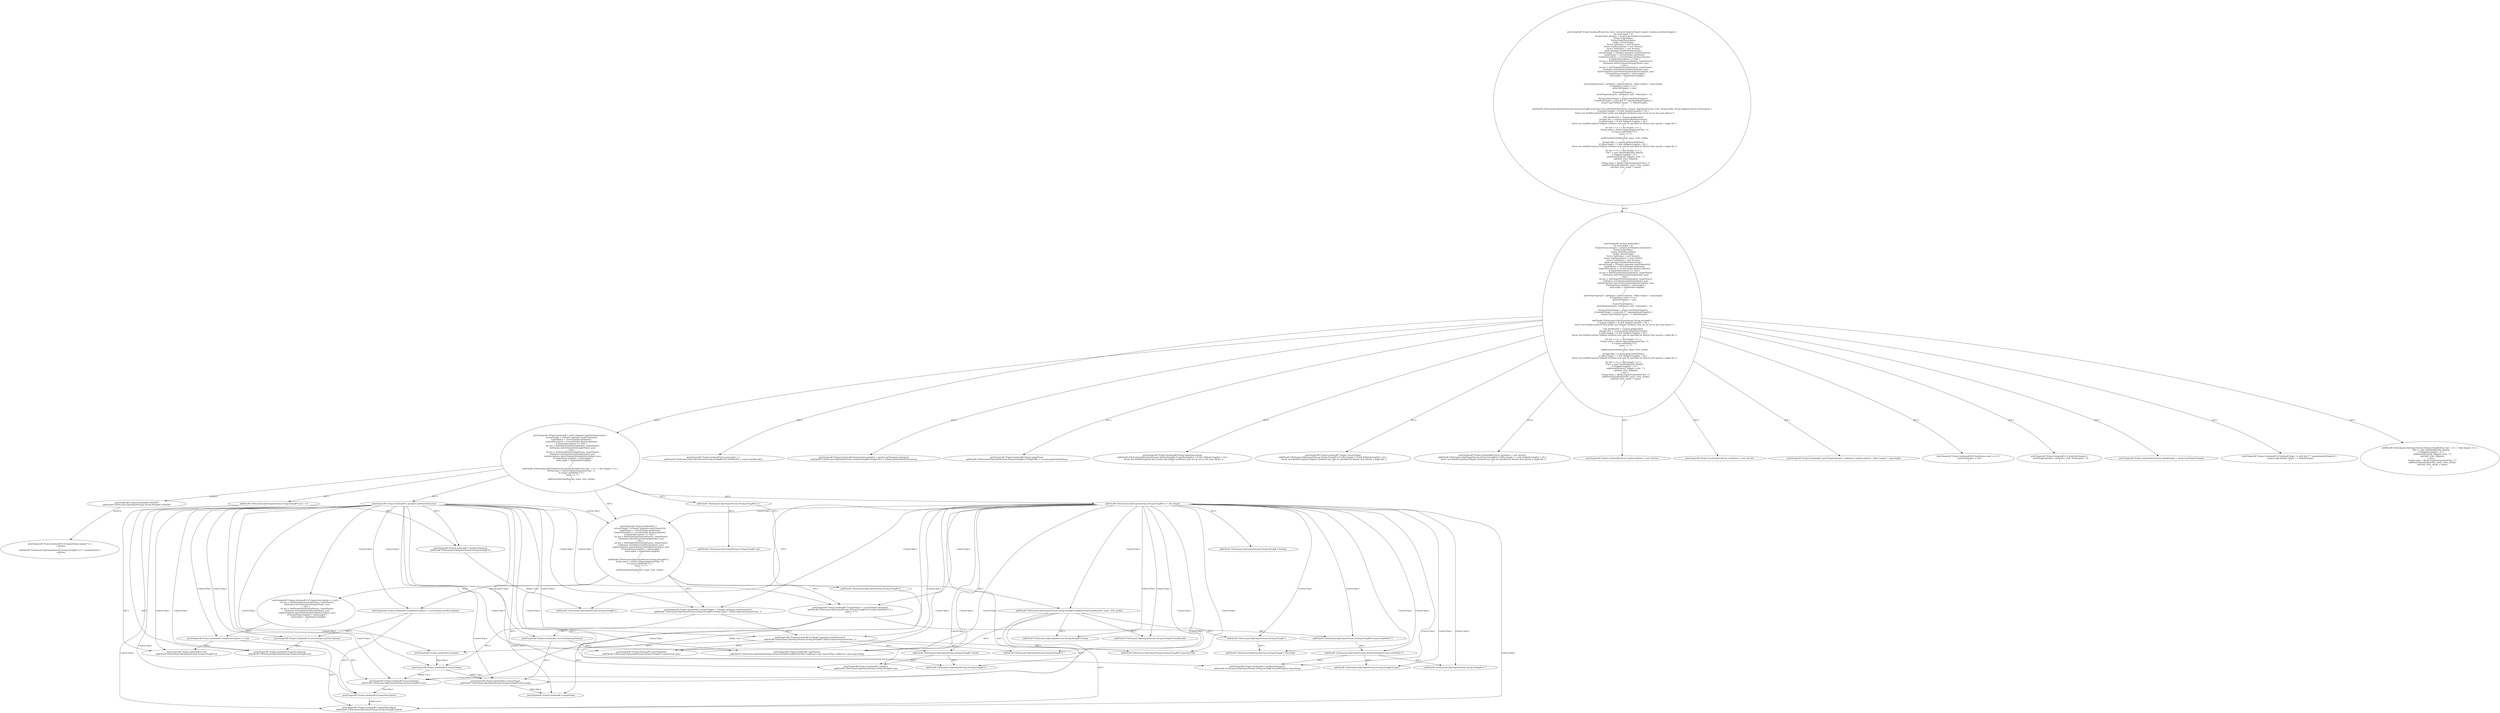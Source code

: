 digraph "Pattern" {
0 [label="printTargets#?,Project,boolean#14:INSERT
addFiles#?,FileScanner,ZipOutputStream,String,String#15:INSERT" shape=ellipse]
1 [label="printTargets#?,Project,boolean#11:while (ptargets.hasMoreElements()) \{
    currentTarget = ((Target) (ptargets.nextElement()));
    targetName = currentTarget.getName();
    targetDescription = currentTarget.getDescription();
    if (targetDescription == null) \{
        int pos = findTargetPosition(subNames, targetName);
        subNames.insertElementAt(targetName, pos);
    \} else \{
        int pos = findTargetPosition(topNames, targetName);
        topNames.insertElementAt(targetName, pos);
        topDescriptions.insertElementAt(targetDescription, pos);
        if (targetName.length() > maxLength) \{
            maxLength = targetName.length();
        \}
    \}
\} 
addFiles#?,FileScanner,ZipOutputStream,String,String#14:for (int i = 0; i < dirs.length; i++) \{
    String name = dirs[i].replace(separatorChar, '/');
    if (!name.endsWith(\"/\")) \{
        name += \"/\";
    \}
    addParentDirs(thisBaseDir, name, zOut, prefix);
\}" shape=ellipse]
2 [label="printTargets#?,Project,boolean#2:\{
    int maxLength = 0;
    Enumeration ptargets = project.getTargets().elements();
    String targetName;
    String targetDescription;
    Target currentTarget;
    Vector topNames = new Vector();
    Vector topDescriptions = new Vector();
    Vector subNames = new Vector();
    while (ptargets.hasMoreElements()) \{
        currentTarget = ((Target) (ptargets.nextElement()));
        targetName = currentTarget.getName();
        targetDescription = currentTarget.getDescription();
        if (targetDescription == null) \{
            int pos = findTargetPosition(subNames, targetName);
            subNames.insertElementAt(targetName, pos);
        \} else \{
            int pos = findTargetPosition(topNames, targetName);
            topNames.insertElementAt(targetName, pos);
            topDescriptions.insertElementAt(targetDescription, pos);
            if (targetName.length() > maxLength) \{
                maxLength = targetName.length();
            \}
        \}
    \} 
    printTargets(project, topNames, topDescriptions, \"Main targets:\", maxLength);
    if (topNames.size() == 0) \{
        printSubTargets = true;
    \}
    if (printSubTargets) \{
        printTargets(project, subNames, null, \"Subtargets:\", 0);
    \}
    String defaultTarget = project.getDefaultTarget();
    if ((defaultTarget != null) && (!\"\".equals(defaultTarget))) \{
        project.log(\"Default target: \" + defaultTarget);
    \}
\}
addFiles#?,FileScanner,ZipOutputStream,String,String#3:\{
    if ((prefix.length() > 0) && (fullpath.length() > 0)) \{
        throw new BuildException(\"Both prefix and fullpath attributes may not be set on the same fileset.\");
    \}
    File thisBaseDir = scanner.getBasedir();
    String[] dirs = scanner.getIncludedDirectories();
    if ((dirs.length > 0) && (fullpath.length() > 0)) \{
        throw new BuildException(\"fullpath attribute may only be specified for filesets that specify a single file.\");
    \}
    for (int i = 0; i < dirs.length; i++) \{
        String name = dirs[i].replace(separatorChar, '/');
        if (!name.endsWith(\"/\")) \{
            name += \"/\";
        \}
        addParentDirs(thisBaseDir, name, zOut, prefix);
    \}
    String[] files = scanner.getIncludedFiles();
    if ((files.length > 1) && (fullpath.length() > 0)) \{
        throw new BuildException(\"fullpath attribute may only be specified for filesets that specify a single file.\");
    \}
    for (int i = 0; i < files.length; i++) \{
        File f = new File(thisBaseDir, files[i]);
        if (fullpath.length() > 0) \{
            addParentDirs(null, fullpath, zOut, \"\");
            zipFile(f, zOut, fullpath);
        \} else \{
            String name = files[i].replace(separatorChar, '/');
            addParentDirs(thisBaseDir, name, zOut, prefix);
            zipFile(f, zOut, prefix + name);
        \}
    \}
\}" shape=ellipse]
3 [label="printTargets#?,Project,boolean#2:private static void printTargets(Project project, boolean printSubTargets) \{
    int maxLength = 0;
    Enumeration ptargets = project.getTargets().elements();
    String targetName;
    String targetDescription;
    Target currentTarget;
    Vector topNames = new Vector();
    Vector topDescriptions = new Vector();
    Vector subNames = new Vector();
    while (ptargets.hasMoreElements()) \{
        currentTarget = ((Target) (ptargets.nextElement()));
        targetName = currentTarget.getName();
        targetDescription = currentTarget.getDescription();
        if (targetDescription == null) \{
            int pos = findTargetPosition(subNames, targetName);
            subNames.insertElementAt(targetName, pos);
        \} else \{
            int pos = findTargetPosition(topNames, targetName);
            topNames.insertElementAt(targetName, pos);
            topDescriptions.insertElementAt(targetDescription, pos);
            if (targetName.length() > maxLength) \{
                maxLength = targetName.length();
            \}
        \}
    \} 
    printTargets(project, topNames, topDescriptions, \"Main targets:\", maxLength);
    if (topNames.size() == 0) \{
        printSubTargets = true;
    \}
    if (printSubTargets) \{
        printTargets(project, subNames, null, \"Subtargets:\", 0);
    \}
    String defaultTarget = project.getDefaultTarget();
    if ((defaultTarget != null) && (!\"\".equals(defaultTarget))) \{
        project.log(\"Default target: \" + defaultTarget);
    \}
\}
addFiles#?,FileScanner,ZipOutputStream,String,String#2:protected void addFiles(FileScanner scanner, ZipOutputStream zOut, String prefix, String fullpath) throws IOException \{
    if ((prefix.length() > 0) && (fullpath.length() > 0)) \{
        throw new BuildException(\"Both prefix and fullpath attributes may not be set on the same fileset.\");
    \}
    File thisBaseDir = scanner.getBasedir();
    String[] dirs = scanner.getIncludedDirectories();
    if ((dirs.length > 0) && (fullpath.length() > 0)) \{
        throw new BuildException(\"fullpath attribute may only be specified for filesets that specify a single file.\");
    \}
    for (int i = 0; i < dirs.length; i++) \{
        String name = dirs[i].replace(separatorChar, '/');
        if (!name.endsWith(\"/\")) \{
            name += \"/\";
        \}
        addParentDirs(thisBaseDir, name, zOut, prefix);
    \}
    String[] files = scanner.getIncludedFiles();
    if ((files.length > 1) && (fullpath.length() > 0)) \{
        throw new BuildException(\"fullpath attribute may only be specified for filesets that specify a single file.\");
    \}
    for (int i = 0; i < files.length; i++) \{
        File f = new File(thisBaseDir, files[i]);
        if (fullpath.length() > 0) \{
            addParentDirs(null, fullpath, zOut, \"\");
            zipFile(f, zOut, fullpath);
        \} else \{
            String name = files[i].replace(separatorChar, '/');
            addParentDirs(thisBaseDir, name, zOut, prefix);
            zipFile(f, zOut, prefix + name);
        \}
    \}
\}" shape=ellipse]
4 [label="printTargets#?,Project,boolean#3:int maxLength = 0
addFiles#?,FileScanner,ZipOutputStream,String,String#8:File thisBaseDir = scanner.getBasedir()" shape=ellipse]
5 [label="printTargets#?,Project,boolean#4:Enumeration ptargets = project.getTargets().elements()
addFiles#?,FileScanner,ZipOutputStream,String,String#9:String[] dirs = scanner.getIncludedDirectories()" shape=ellipse]
6 [label="printTargets#?,Project,boolean#5:String targetName
addFiles#?,FileScanner,ZipOutputStream,String,String#21:String[] files = scanner.getIncludedFiles()" shape=ellipse]
7 [label="printTargets#?,Project,boolean#6:String targetDescription
addFiles#?,FileScanner,ZipOutputStream,String,String#4:if ((prefix.length() > 0) && (fullpath.length() > 0)) \{
    throw new BuildException(\"Both prefix and fullpath attributes may not be set on the same fileset.\");
\}" shape=ellipse]
8 [label="printTargets#?,Project,boolean#7:Target currentTarget
addFiles#?,FileScanner,ZipOutputStream,String,String#10:if ((dirs.length > 0) && (fullpath.length() > 0)) \{
    throw new BuildException(\"fullpath attribute may only be specified for filesets that specify a single file.\");
\}" shape=ellipse]
9 [label="printTargets#?,Project,boolean#8:Vector topNames = new Vector()
addFiles#?,FileScanner,ZipOutputStream,String,String#22:if ((files.length > 1) && (fullpath.length() > 0)) \{
    throw new BuildException(\"fullpath attribute may only be specified for filesets that specify a single file.\");
\}" shape=ellipse]
10 [label="printTargets#?,Project,boolean#9:Vector topDescriptions = new Vector()" shape=ellipse]
11 [label="printTargets#?,Project,boolean#10:Vector subNames = new Vector()" shape=ellipse]
12 [label="printTargets#?,Project,boolean#27:printTargets(project, topNames, topDescriptions, \"Main targets:\", maxLength)" shape=ellipse]
13 [label="printTargets#?,Project,boolean#28:if (topNames.size() == 0) \{
    printSubTargets = true;
\}" shape=ellipse]
14 [label="printTargets#?,Project,boolean#31:if (printSubTargets) \{
    printTargets(project, subNames, null, \"Subtargets:\", 0);
\}" shape=ellipse]
15 [label="printTargets#?,Project,boolean#34:String defaultTarget = project.getDefaultTarget()" shape=ellipse]
16 [label="printTargets#?,Project,boolean#35:if ((defaultTarget != null) && (!\"\".equals(defaultTarget))) \{
    project.log(\"Default target: \" + defaultTarget);
\}" shape=ellipse]
17 [label="printTargets#?,Project,boolean#11:ptargets.hasMoreElements()" shape=ellipse]
18 [label="printTargets#?,Project,boolean#11:hasMoreElements
addFiles#?,FileScanner,ZipOutputStream,String,String#14:i" shape=ellipse]
19 [label="printTargets#?,Project,boolean#11:ptargets
addFiles#?,FileScanner,ZipOutputStream,String,String#15:dirs" shape=ellipse]
20 [label="printTargets#?,Project,boolean#11:hasMoreElements()
addFiles#?,FileScanner,ZipOutputStream,String,String#16:endsWith(java.lang.String)" shape=ellipse]
21 [label="printTargets#?,Project,boolean#11:\{
    currentTarget = ((Target) (ptargets.nextElement()));
    targetName = currentTarget.getName();
    targetDescription = currentTarget.getDescription();
    if (targetDescription == null) \{
        int pos = findTargetPosition(subNames, targetName);
        subNames.insertElementAt(targetName, pos);
    \} else \{
        int pos = findTargetPosition(topNames, targetName);
        topNames.insertElementAt(targetName, pos);
        topDescriptions.insertElementAt(targetDescription, pos);
        if (targetName.length() > maxLength) \{
            maxLength = targetName.length();
        \}
    \}
\}
addFiles#?,FileScanner,ZipOutputStream,String,String#14:\{
    String name = dirs[i].replace(separatorChar, '/');
    if (!name.endsWith(\"/\")) \{
        name += \"/\";
    \}
    addParentDirs(thisBaseDir, name, zOut, prefix);
\}" shape=ellipse]
22 [label="printTargets#?,Project,boolean#12:currentTarget = ((Target) (ptargets.nextElement()))
addFiles#?,FileScanner,ZipOutputStream,String,String#15:String name = dirs[i].replace(separatorChar, '/')" shape=ellipse]
23 [label="printTargets#?,Project,boolean#12:currentTarget" shape=ellipse]
24 [label="printTargets#?,Project,boolean#12:((Target) (ptargets.nextElement()))
addFiles#?,FileScanner,ZipOutputStream,String,String#15:dirs[i].replace(separatorChar, '/')" shape=ellipse]
25 [label="printTargets#?,Project,boolean#12:nextElement()
addFiles#?,FileScanner,ZipOutputStream,String,String#15:replace(char,char)" shape=ellipse]
26 [label="printTargets#?,Project,boolean#12:ptargets" shape=ellipse]
27 [label="printTargets#?,Project,boolean#13:targetName = currentTarget.getName()
addFiles#?,FileScanner,ZipOutputStream,String,String#16:if (!name.endsWith(\"/\")) \{
    name += \"/\";
\}" shape=ellipse]
28 [label="printTargets#?,Project,boolean#13:targetName" shape=ellipse]
29 [label="printTargets#?,Project,boolean#13:currentTarget.getName()" shape=ellipse]
30 [label="printTargets#?,Project,boolean#13:getName()
addFiles#?,FileScanner,ZipOutputStream,String,String#19:addParentDirs(<unknown>,java.lang.String,<unknown>,java.lang.String)" shape=ellipse]
31 [label="printTargets#?,Project,boolean#13:currentTarget
addFiles#?,FileScanner,ZipOutputStream,String,String#14:dirs.length" shape=ellipse]
32 [label="printTargets#?,Project,boolean#14:targetDescription = currentTarget.getDescription()" shape=ellipse]
33 [label="printTargets#?,Project,boolean#14:targetDescription" shape=ellipse]
34 [label="printTargets#?,Project,boolean#14:currentTarget.getDescription()" shape=ellipse]
35 [label="printTargets#?,Project,boolean#14:getDescription()
addFiles#?,FileScanner,ZipOutputStream,String,String#14:int" shape=ellipse]
36 [label="printTargets#?,Project,boolean#14:currentTarget
addFiles#?,FileScanner,ZipOutputStream,String,String#19:zOut" shape=ellipse]
37 [label="printTargets#?,Project,boolean#15:if (targetDescription == null) \{
    int pos = findTargetPosition(subNames, targetName);
    subNames.insertElementAt(targetName, pos);
\} else \{
    int pos = findTargetPosition(topNames, targetName);
    topNames.insertElementAt(targetName, pos);
    topDescriptions.insertElementAt(targetDescription, pos);
    if (targetName.length() > maxLength) \{
        maxLength = targetName.length();
    \}
\}" shape=ellipse]
38 [label="printTargets#?,Project,boolean#15:targetDescription == null" shape=ellipse]
39 [label="printTargets#?,Project,boolean#15:targetDescription
addFiles#?,FileScanner,ZipOutputStream,String,String#19:prefix" shape=ellipse]
40 [label="printTargets#?,Project,boolean#15:null
addFiles#?,FileScanner,ZipOutputStream,String,String#14:0" shape=ellipse]
41 [label="printTargets#?,Project,boolean#14:if (targetName.equals(\"\")) \{
    continue;
\}
addFiles#?,FileScanner,ZipOutputStream,String,String#15:if (\"\".equals(dirs[i])) \{
    continue;
\}" shape=ellipse]
42 [label="addFiles#?,FileScanner,ZipOutputStream,String,String#-1:boolean" shape=ellipse]
43 [label="addFiles#?,FileScanner,ZipOutputStream,String,String#16:\"/\"" shape=ellipse]
44 [label="addFiles#?,FileScanner,ZipOutputStream,String,String#-1:PlaceHold" shape=ellipse]
45 [label="addFiles#?,FileScanner,ZipOutputStream,String,String#15:dirs[i]" shape=ellipse]
46 [label="addFiles#?,FileScanner,ZipOutputStream,String,String#15:'/'" shape=ellipse]
47 [label="addFiles#?,FileScanner,ZipOutputStream,String,String#19:addParentDirs(thisBaseDir, name, zOut, prefix)" shape=ellipse]
48 [label="addFiles#?,FileScanner,ZipOutputStream,String,String#14:int i = 0" shape=ellipse]
49 [label="addFiles#?,FileScanner,ZipOutputStream,String,String#19:name" shape=ellipse]
50 [label="addFiles#?,FileScanner,ZipOutputStream,String,String#-1:" shape=ellipse]
51 [label="addFiles#?,FileScanner,ZipOutputStream,String,String#-1:int" shape=ellipse]
52 [label="addFiles#?,FileScanner,ZipOutputStream,String,String#26:for (int i = 0; i < files.length; i++) \{
    File f = new File(thisBaseDir, files[i]);
    if (fullpath.length() > 0) \{
        addParentDirs(null, fullpath, zOut, \"\");
        zipFile(f, zOut, fullpath);
    \} else \{
        String name = files[i].replace(separatorChar, '/');
        addParentDirs(thisBaseDir, name, zOut, prefix);
        zipFile(f, zOut, prefix + name);
    \}
\}" shape=ellipse]
53 [label="addFiles#?,FileScanner,ZipOutputStream,String,String#16:name" shape=ellipse]
54 [label="addFiles#?,FileScanner,ZipOutputStream,String,String#15:i" shape=ellipse]
55 [label="addFiles#?,FileScanner,ZipOutputStream,String,String#16:name.endsWith(\"/\")" shape=ellipse]
56 [label="addFiles#?,FileScanner,ZipOutputStream,String,String#14:i++" shape=ellipse]
57 [label="addFiles#?,FileScanner,ZipOutputStream,String,String#14:i < dirs.length" shape=ellipse]
58 [label="addFiles#?,FileScanner,ZipOutputStream,String,String#15:separatorChar" shape=ellipse]
59 [label="addFiles#?,FileScanner,ZipOutputStream,String,String#19:thisBaseDir" shape=ellipse]
60 [label="addFiles#?,FileScanner,ZipOutputStream,String,String#14:i" shape=ellipse]
61 [label="addFiles#?,FileScanner,ZipOutputStream,String,String#14:i" shape=ellipse]
62 [label="addFiles#?,FileScanner,ZipOutputStream,String,String#16:!name.endsWith(\"/\")" shape=ellipse]
0 -> 41 [label="Action:2"];
1 -> 0 [label="Action:2"];
1 -> 17 [label="AST:1"];
1 -> 21 [label="AST:2"];
1 -> 48 [label="AST:1"];
1 -> 56 [label="AST:1"];
1 -> 57 [label="AST:1"];
2 -> 1 [label="AST:2"];
2 -> 4 [label="AST:2"];
2 -> 5 [label="AST:2"];
2 -> 6 [label="AST:2"];
2 -> 7 [label="AST:2"];
2 -> 8 [label="AST:2"];
2 -> 9 [label="AST:2"];
2 -> 10 [label="AST:1"];
2 -> 11 [label="AST:1"];
2 -> 12 [label="AST:1"];
2 -> 13 [label="AST:1"];
2 -> 14 [label="AST:1"];
2 -> 15 [label="AST:1"];
2 -> 16 [label="AST:1"];
2 -> 52 [label="AST:1"];
3 -> 2 [label="AST:2"];
17 -> 18 [label="AST:1"];
17 -> 19 [label="AST:1"];
17 -> 20 [label="AST:1"];
17 -> 21 [label="Control Dep:1"];
17 -> 22 [label="Control Dep:1"];
17 -> 23 [label="Control Dep:1"];
17 -> 24 [label="Control Dep:1"];
17 -> 25 [label="Control Dep:1"];
17 -> 26 [label="Control Dep:1"];
17 -> 27 [label="Control Dep:1"];
17 -> 28 [label="Control Dep:1"];
17 -> 29 [label="Control Dep:1"];
17 -> 30 [label="Control Dep:1"];
17 -> 31 [label="Control Dep:1"];
17 -> 32 [label="Control Dep:1"];
17 -> 33 [label="Control Dep:1"];
17 -> 34 [label="Control Dep:1"];
17 -> 35 [label="Control Dep:1"];
17 -> 36 [label="Control Dep:1"];
17 -> 37 [label="Control Dep:1"];
17 -> 38 [label="Control Dep:1"];
17 -> 39 [label="Control Dep:1"];
17 -> 40 [label="Control Dep:1"];
18 -> 61 [label="Define Use:1"];
21 -> 22 [label="AST:2"];
21 -> 27 [label="AST:2"];
21 -> 32 [label="AST:1"];
21 -> 37 [label="AST:1"];
21 -> 47 [label="AST:1"];
22 -> 23 [label="AST:1"];
22 -> 24 [label="AST:2"];
23 -> 31 [label="Define Use:1"];
23 -> 36 [label="Define Use:1"];
24 -> 26 [label="AST:1"];
24 -> 25 [label="AST:2"];
24 -> 45 [label="AST:1"];
24 -> 46 [label="AST:1"];
24 -> 58 [label="AST:1"];
26 -> 23 [label="Data Dep:1"];
27 -> 28 [label="AST:1"];
27 -> 29 [label="AST:1"];
27 -> 62 [label="AST:1"];
29 -> 31 [label="AST:1"];
29 -> 30 [label="AST:1"];
31 -> 28 [label="Data Dep:1"];
32 -> 33 [label="AST:1"];
32 -> 34 [label="AST:1"];
33 -> 39 [label="Define Use:1"];
34 -> 36 [label="AST:1"];
34 -> 35 [label="AST:1"];
36 -> 33 [label="Data Dep:1"];
37 -> 38 [label="AST:1"];
38 -> 39 [label="AST:1"];
38 -> 40 [label="AST:1"];
45 -> 19 [label="AST:1"];
45 -> 54 [label="AST:1"];
47 -> 50 [label="AST:1"];
47 -> 30 [label="AST:1"];
47 -> 59 [label="AST:1"];
47 -> 49 [label="AST:1"];
47 -> 36 [label="AST:1"];
47 -> 39 [label="AST:1"];
48 -> 18 [label="AST:1"];
48 -> 35 [label="AST:1"];
48 -> 40 [label="AST:1"];
50 -> 44 [label="AST:1"];
55 -> 43 [label="AST:1"];
55 -> 53 [label="AST:1"];
55 -> 20 [label="AST:1"];
56 -> 51 [label="AST:1"];
56 -> 60 [label="AST:1"];
57 -> 42 [label="AST:1"];
57 -> 43 [label="Control Dep:1"];
57 -> 44 [label="Control Dep:1"];
57 -> 45 [label="Control Dep:1"];
57 -> 46 [label="Control Dep:1"];
57 -> 47 [label="Control Dep:1"];
57 -> 49 [label="Control Dep:1"];
57 -> 50 [label="Control Dep:1"];
57 -> 53 [label="Control Dep:1"];
57 -> 54 [label="Control Dep:1"];
57 -> 55 [label="Control Dep:1"];
57 -> 61 [label="AST:1"];
57 -> 31 [label="AST:1"];
57 -> 21 [label="Control Dep:1"];
57 -> 22 [label="Control Dep:1"];
57 -> 24 [label="Control Dep:1"];
57 -> 25 [label="Control Dep:1"];
57 -> 19 [label="Control Dep:1"];
57 -> 58 [label="Control Dep:1"];
57 -> 27 [label="Control Dep:1"];
57 -> 62 [label="Control Dep:1"];
57 -> 20 [label="Control Dep:1"];
57 -> 30 [label="Control Dep:1"];
57 -> 59 [label="Control Dep:1"];
57 -> 36 [label="Control Dep:1"];
57 -> 39 [label="Control Dep:1"];
60 -> 54 [label="Define Use:1"];
62 -> 55 [label="AST:1"];
}